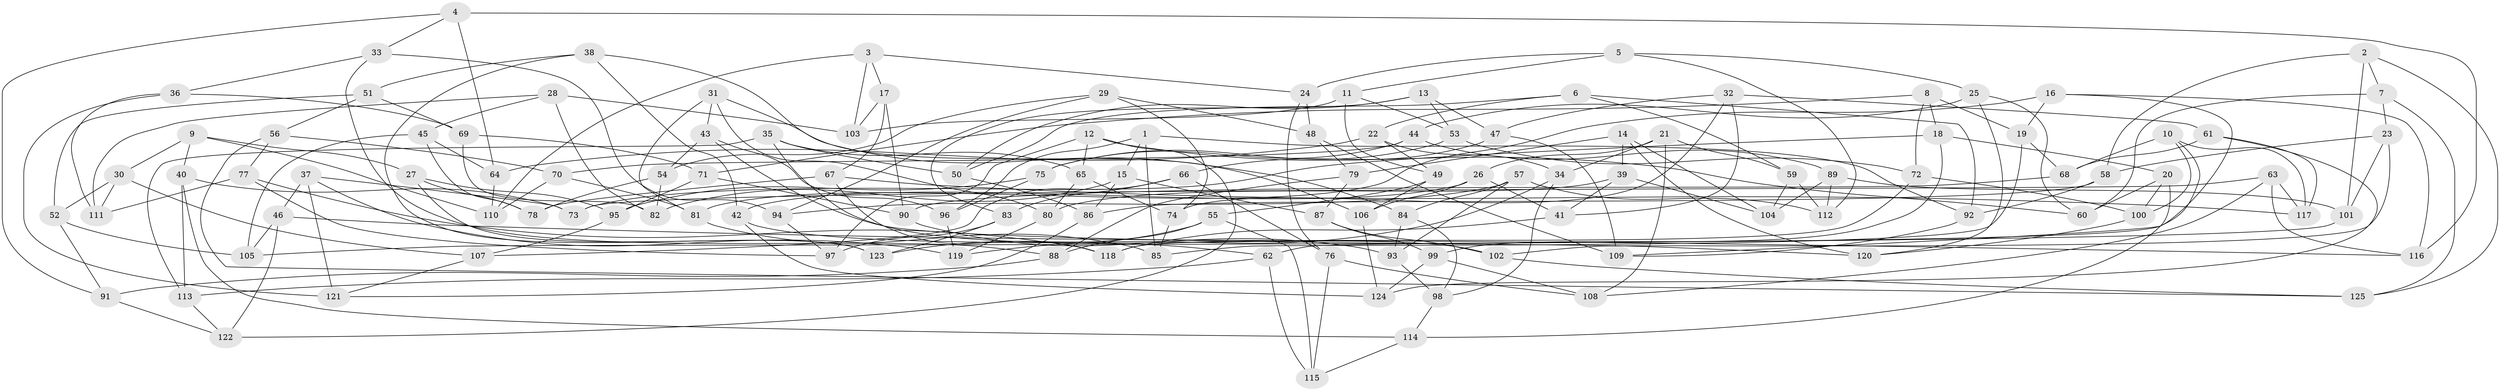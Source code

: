 // coarse degree distribution, {2: 0.04, 3: 0.18, 4: 0.36, 6: 0.08, 5: 0.1, 7: 0.08, 10: 0.08, 8: 0.02, 12: 0.02, 11: 0.04}
// Generated by graph-tools (version 1.1) at 2025/03/03/04/25 22:03:29]
// undirected, 125 vertices, 250 edges
graph export_dot {
graph [start="1"]
  node [color=gray90,style=filled];
  1;
  2;
  3;
  4;
  5;
  6;
  7;
  8;
  9;
  10;
  11;
  12;
  13;
  14;
  15;
  16;
  17;
  18;
  19;
  20;
  21;
  22;
  23;
  24;
  25;
  26;
  27;
  28;
  29;
  30;
  31;
  32;
  33;
  34;
  35;
  36;
  37;
  38;
  39;
  40;
  41;
  42;
  43;
  44;
  45;
  46;
  47;
  48;
  49;
  50;
  51;
  52;
  53;
  54;
  55;
  56;
  57;
  58;
  59;
  60;
  61;
  62;
  63;
  64;
  65;
  66;
  67;
  68;
  69;
  70;
  71;
  72;
  73;
  74;
  75;
  76;
  77;
  78;
  79;
  80;
  81;
  82;
  83;
  84;
  85;
  86;
  87;
  88;
  89;
  90;
  91;
  92;
  93;
  94;
  95;
  96;
  97;
  98;
  99;
  100;
  101;
  102;
  103;
  104;
  105;
  106;
  107;
  108;
  109;
  110;
  111;
  112;
  113;
  114;
  115;
  116;
  117;
  118;
  119;
  120;
  121;
  122;
  123;
  124;
  125;
  1 -- 85;
  1 -- 92;
  1 -- 15;
  1 -- 96;
  2 -- 101;
  2 -- 58;
  2 -- 125;
  2 -- 7;
  3 -- 17;
  3 -- 103;
  3 -- 24;
  3 -- 110;
  4 -- 64;
  4 -- 116;
  4 -- 91;
  4 -- 33;
  5 -- 25;
  5 -- 11;
  5 -- 24;
  5 -- 112;
  6 -- 22;
  6 -- 50;
  6 -- 92;
  6 -- 59;
  7 -- 60;
  7 -- 125;
  7 -- 23;
  8 -- 72;
  8 -- 18;
  8 -- 71;
  8 -- 19;
  9 -- 110;
  9 -- 40;
  9 -- 27;
  9 -- 30;
  10 -- 109;
  10 -- 100;
  10 -- 68;
  10 -- 117;
  11 -- 53;
  11 -- 49;
  11 -- 103;
  12 -- 122;
  12 -- 97;
  12 -- 60;
  12 -- 65;
  13 -- 47;
  13 -- 53;
  13 -- 83;
  13 -- 50;
  14 -- 104;
  14 -- 39;
  14 -- 120;
  14 -- 79;
  15 -- 82;
  15 -- 87;
  15 -- 86;
  16 -- 116;
  16 -- 62;
  16 -- 19;
  16 -- 81;
  17 -- 67;
  17 -- 90;
  17 -- 103;
  18 -- 20;
  18 -- 99;
  18 -- 73;
  19 -- 85;
  19 -- 68;
  20 -- 60;
  20 -- 100;
  20 -- 114;
  21 -- 34;
  21 -- 26;
  21 -- 108;
  21 -- 59;
  22 -- 49;
  22 -- 64;
  22 -- 34;
  23 -- 101;
  23 -- 58;
  23 -- 102;
  24 -- 76;
  24 -- 48;
  25 -- 120;
  25 -- 44;
  25 -- 60;
  26 -- 42;
  26 -- 106;
  26 -- 41;
  27 -- 78;
  27 -- 123;
  27 -- 95;
  28 -- 103;
  28 -- 111;
  28 -- 82;
  28 -- 45;
  29 -- 94;
  29 -- 54;
  29 -- 74;
  29 -- 48;
  30 -- 111;
  30 -- 52;
  30 -- 107;
  31 -- 84;
  31 -- 81;
  31 -- 80;
  31 -- 43;
  32 -- 47;
  32 -- 61;
  32 -- 74;
  32 -- 41;
  33 -- 94;
  33 -- 36;
  33 -- 88;
  34 -- 119;
  34 -- 98;
  35 -- 50;
  35 -- 113;
  35 -- 65;
  35 -- 102;
  36 -- 121;
  36 -- 111;
  36 -- 69;
  37 -- 119;
  37 -- 46;
  37 -- 73;
  37 -- 121;
  38 -- 42;
  38 -- 123;
  38 -- 51;
  38 -- 106;
  39 -- 80;
  39 -- 104;
  39 -- 41;
  40 -- 114;
  40 -- 113;
  40 -- 73;
  41 -- 118;
  42 -- 62;
  42 -- 124;
  43 -- 120;
  43 -- 54;
  43 -- 96;
  44 -- 89;
  44 -- 70;
  44 -- 75;
  45 -- 105;
  45 -- 78;
  45 -- 64;
  46 -- 105;
  46 -- 122;
  46 -- 116;
  47 -- 66;
  47 -- 109;
  48 -- 79;
  48 -- 109;
  49 -- 55;
  49 -- 106;
  50 -- 86;
  51 -- 52;
  51 -- 69;
  51 -- 56;
  52 -- 105;
  52 -- 91;
  53 -- 72;
  53 -- 75;
  54 -- 82;
  54 -- 78;
  55 -- 115;
  55 -- 88;
  55 -- 123;
  56 -- 70;
  56 -- 125;
  56 -- 77;
  57 -- 84;
  57 -- 94;
  57 -- 93;
  57 -- 112;
  58 -- 86;
  58 -- 92;
  59 -- 112;
  59 -- 104;
  61 -- 117;
  61 -- 124;
  61 -- 68;
  62 -- 113;
  62 -- 115;
  63 -- 116;
  63 -- 117;
  63 -- 108;
  63 -- 73;
  64 -- 110;
  65 -- 80;
  65 -- 74;
  66 -- 83;
  66 -- 76;
  66 -- 107;
  67 -- 78;
  67 -- 118;
  67 -- 117;
  68 -- 90;
  69 -- 71;
  69 -- 82;
  70 -- 81;
  70 -- 110;
  71 -- 95;
  71 -- 90;
  72 -- 100;
  72 -- 118;
  74 -- 85;
  75 -- 96;
  75 -- 95;
  76 -- 115;
  76 -- 108;
  77 -- 118;
  77 -- 97;
  77 -- 111;
  79 -- 88;
  79 -- 87;
  80 -- 119;
  81 -- 85;
  83 -- 97;
  83 -- 123;
  84 -- 98;
  84 -- 93;
  86 -- 121;
  87 -- 102;
  87 -- 99;
  88 -- 91;
  89 -- 112;
  89 -- 104;
  89 -- 101;
  90 -- 93;
  91 -- 122;
  92 -- 109;
  93 -- 98;
  94 -- 97;
  95 -- 107;
  96 -- 119;
  98 -- 114;
  99 -- 108;
  99 -- 124;
  100 -- 120;
  101 -- 105;
  102 -- 125;
  106 -- 124;
  107 -- 121;
  113 -- 122;
  114 -- 115;
}
